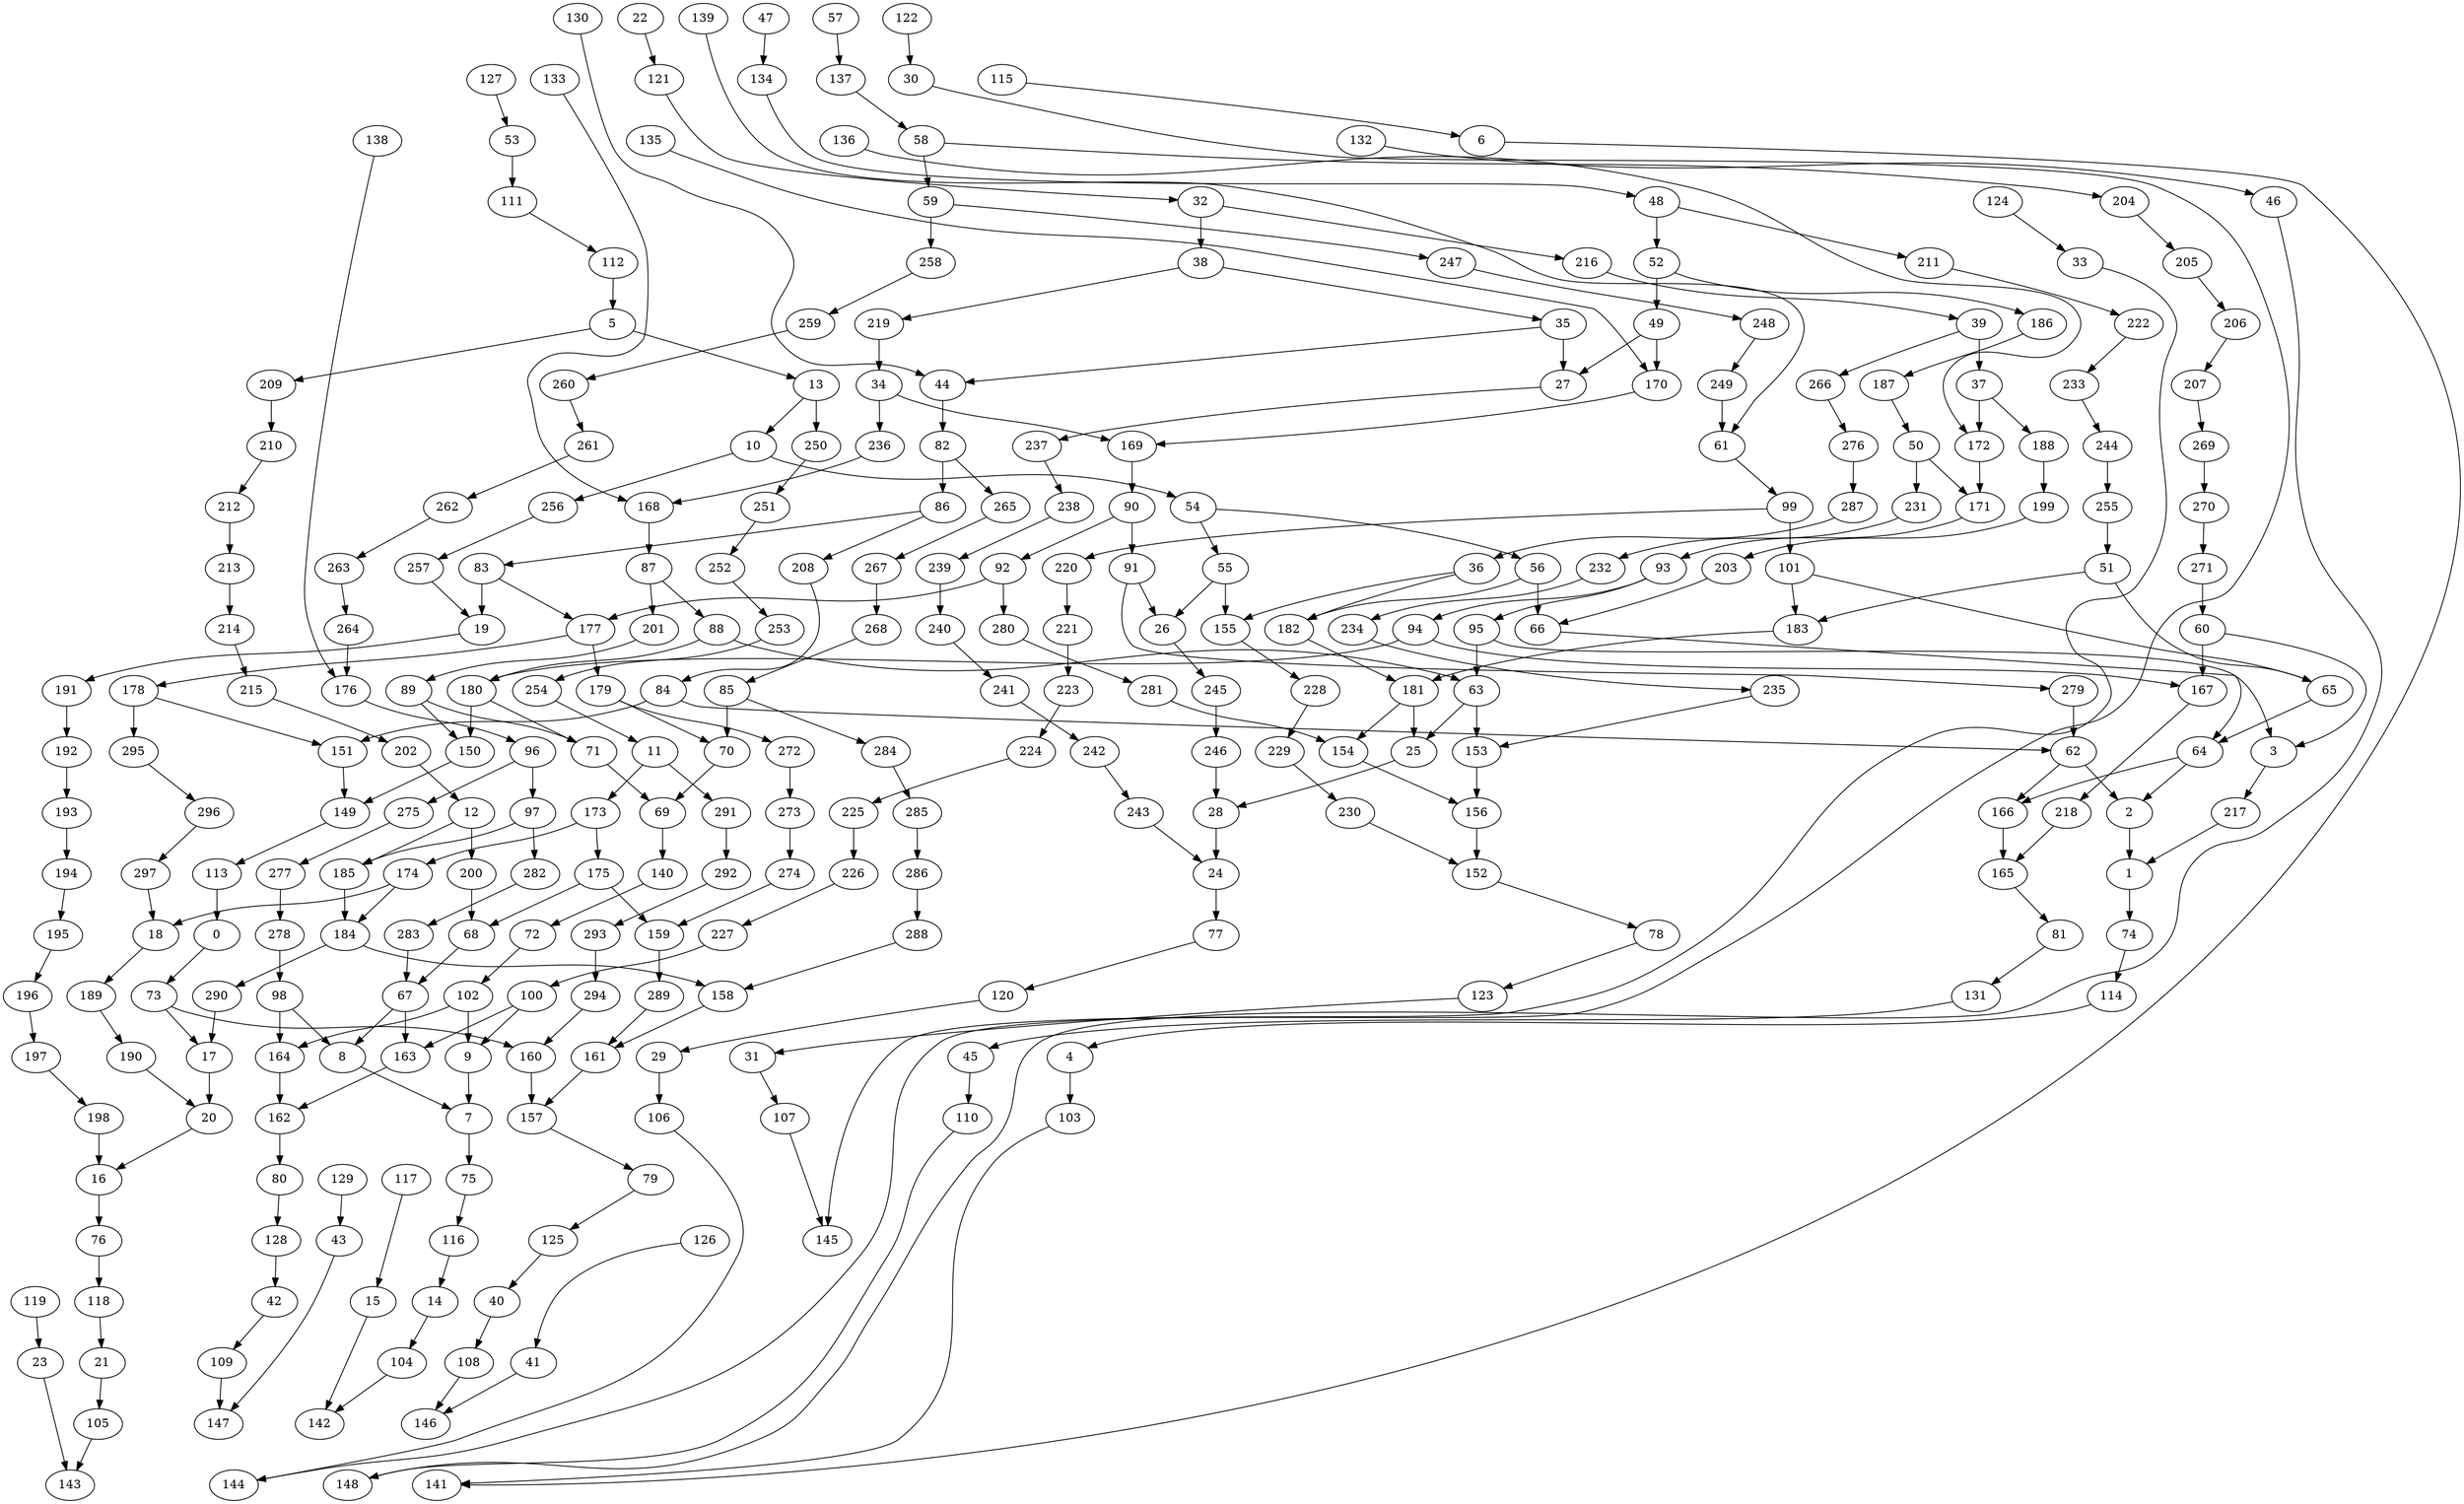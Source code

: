 digraph g {
0;
1;
2;
3;
4;
5;
6;
7;
8;
9;
10;
11;
12;
13;
14;
15;
16;
17;
18;
19;
20;
21;
22;
23;
24;
25;
26;
27;
28;
29;
30;
31;
32;
33;
34;
35;
36;
37;
38;
39;
40;
41;
42;
43;
44;
45;
46;
47;
48;
49;
50;
51;
52;
53;
54;
55;
56;
57;
58;
59;
60;
61;
62;
63;
64;
65;
66;
67;
68;
69;
70;
71;
72;
73;
74;
75;
76;
77;
78;
79;
80;
81;
82;
83;
84;
85;
86;
87;
88;
89;
90;
91;
92;
93;
94;
95;
96;
97;
98;
99;
100;
101;
102;
103;
104;
105;
106;
107;
108;
109;
110;
111;
112;
113;
114;
115;
116;
117;
118;
119;
120;
121;
122;
123;
124;
125;
126;
127;
128;
129;
130;
131;
132;
133;
134;
135;
136;
137;
138;
139;
140;
141;
142;
143;
144;
145;
146;
147;
148;
149;
150;
151;
152;
153;
154;
155;
156;
157;
158;
159;
160;
161;
162;
163;
164;
165;
166;
167;
168;
169;
170;
171;
172;
173;
174;
175;
176;
177;
178;
179;
180;
181;
182;
183;
184;
185;
186;
187;
188;
189;
190;
191;
192;
193;
194;
195;
196;
197;
198;
199;
200;
201;
202;
203;
204;
205;
206;
207;
208;
209;
210;
211;
212;
213;
214;
215;
216;
217;
218;
219;
220;
221;
222;
223;
224;
225;
226;
227;
228;
229;
230;
231;
232;
233;
234;
235;
236;
237;
238;
239;
240;
241;
242;
243;
244;
245;
246;
247;
248;
249;
250;
251;
252;
253;
254;
255;
256;
257;
258;
259;
260;
261;
262;
263;
264;
265;
266;
267;
268;
269;
270;
271;
272;
273;
274;
275;
276;
277;
278;
279;
280;
281;
282;
283;
284;
285;
286;
287;
288;
289;
290;
291;
292;
293;
294;
295;
296;
297;
0 -> 73 [weight=0];
1 -> 74 [weight=1];
2 -> 1 [weight=5];
3 -> 217 [weight=0];
4 -> 103 [weight=0];
5 -> 13 [weight=0];
5 -> 209 [weight=0];
6 -> 141 [weight=0];
7 -> 75 [weight=5];
8 -> 7 [weight=0];
9 -> 7 [weight=0];
10 -> 54 [weight=1];
10 -> 256 [weight=0];
11 -> 173 [weight=0];
11 -> 291 [weight=0];
12 -> 185 [weight=0];
12 -> 200 [weight=5];
13 -> 250 [weight=6];
13 -> 10 [weight=0];
14 -> 104 [weight=0];
15 -> 142 [weight=0];
16 -> 76 [weight=2];
17 -> 20 [weight=1];
18 -> 189 [weight=0];
19 -> 191 [weight=0];
20 -> 16 [weight=0];
21 -> 105 [weight=0];
22 -> 121 [weight=0];
23 -> 143 [weight=0];
24 -> 77 [weight=1];
25 -> 28 [weight=0];
26 -> 245 [weight=1];
27 -> 237 [weight=0];
28 -> 24 [weight=1];
29 -> 106 [weight=2];
30 -> 144 [weight=0];
31 -> 107 [weight=0];
32 -> 216 [weight=0];
32 -> 38 [weight=1];
33 -> 145 [weight=0];
34 -> 236 [weight=0];
34 -> 169 [weight=0];
35 -> 27 [weight=3];
35 -> 44 [weight=0];
36 -> 182 [weight=0];
36 -> 155 [weight=1];
37 -> 172 [weight=1];
37 -> 188 [weight=0];
38 -> 35 [weight=0];
38 -> 219 [weight=0];
39 -> 37 [weight=3];
39 -> 266 [weight=2];
40 -> 108 [weight=0];
41 -> 146 [weight=0];
42 -> 109 [weight=0];
43 -> 147 [weight=0];
44 -> 82 [weight=3];
45 -> 110 [weight=0];
46 -> 148 [weight=0];
47 -> 134 [weight=0];
48 -> 211 [weight=0];
48 -> 52 [weight=1];
49 -> 170 [weight=3];
49 -> 27 [weight=1];
50 -> 231 [weight=1];
50 -> 171 [weight=0];
51 -> 183 [weight=0];
51 -> 65 [weight=0];
52 -> 49 [weight=1];
52 -> 186 [weight=0];
53 -> 111 [weight=3];
54 -> 56 [weight=0];
54 -> 55 [weight=0];
55 -> 155 [weight=1];
55 -> 26 [weight=0];
56 -> 66 [weight=5];
56 -> 182 [weight=0];
57 -> 137 [weight=0];
58 -> 204 [weight=0];
58 -> 59 [weight=0];
59 -> 247 [weight=0];
59 -> 258 [weight=1];
60 -> 3 [weight=0];
60 -> 167 [weight=2];
61 -> 99 [weight=0];
62 -> 2 [weight=1];
62 -> 166 [weight=0];
63 -> 153 [weight=1];
63 -> 25 [weight=1];
64 -> 166 [weight=1];
64 -> 2 [weight=0];
65 -> 64 [weight=1];
66 -> 64 [weight=0];
67 -> 8 [weight=0];
67 -> 163 [weight=2];
68 -> 67 [weight=1];
69 -> 140 [weight=2];
70 -> 69 [weight=0];
71 -> 69 [weight=0];
72 -> 102 [weight=0];
73 -> 17 [weight=0];
73 -> 160 [weight=1];
74 -> 114 [weight=0];
75 -> 116 [weight=0];
76 -> 118 [weight=1];
77 -> 120 [weight=0];
78 -> 123 [weight=0];
79 -> 125 [weight=0];
80 -> 128 [weight=0];
81 -> 131 [weight=0];
82 -> 86 [weight=6];
82 -> 265 [weight=0];
83 -> 177 [weight=0];
83 -> 19 [weight=2];
84 -> 151 [weight=1];
84 -> 62 [weight=0];
85 -> 284 [weight=1];
85 -> 70 [weight=3];
86 -> 208 [weight=0];
86 -> 83 [weight=0];
87 -> 88 [weight=0];
87 -> 201 [weight=0];
88 -> 63 [weight=1];
88 -> 180 [weight=0];
89 -> 150 [weight=0];
89 -> 71 [weight=0];
90 -> 92 [weight=0];
90 -> 91 [weight=2];
91 -> 26 [weight=0];
91 -> 279 [weight=0];
92 -> 177 [weight=2];
92 -> 280 [weight=0];
93 -> 95 [weight=0];
93 -> 94 [weight=1];
94 -> 167 [weight=1];
94 -> 180 [weight=1];
95 -> 3 [weight=0];
95 -> 63 [weight=3];
96 -> 97 [weight=2];
96 -> 275 [weight=0];
97 -> 185 [weight=0];
97 -> 282 [weight=0];
98 -> 8 [weight=0];
98 -> 164 [weight=2];
99 -> 101 [weight=4];
99 -> 220 [weight=0];
100 -> 9 [weight=0];
100 -> 163 [weight=0];
101 -> 65 [weight=0];
101 -> 183 [weight=0];
102 -> 9 [weight=0];
102 -> 164 [weight=0];
103 -> 141 [weight=0];
104 -> 142 [weight=0];
105 -> 143 [weight=0];
106 -> 144 [weight=0];
107 -> 145 [weight=0];
108 -> 146 [weight=0];
109 -> 147 [weight=0];
110 -> 148 [weight=0];
111 -> 112 [weight=0];
112 -> 5 [weight=0];
113 -> 0 [weight=3];
114 -> 4 [weight=0];
115 -> 6 [weight=0];
116 -> 14 [weight=0];
117 -> 15 [weight=0];
118 -> 21 [weight=0];
119 -> 23 [weight=0];
120 -> 29 [weight=0];
121 -> 32 [weight=0];
122 -> 30 [weight=0];
123 -> 31 [weight=0];
124 -> 33 [weight=0];
125 -> 40 [weight=0];
126 -> 41 [weight=0];
127 -> 53 [weight=0];
128 -> 42 [weight=0];
129 -> 43 [weight=0];
130 -> 44 [weight=0];
131 -> 45 [weight=0];
132 -> 46 [weight=0];
133 -> 168 [weight=0];
134 -> 48 [weight=0];
135 -> 170 [weight=0];
136 -> 172 [weight=0];
137 -> 58 [weight=0];
138 -> 176 [weight=0];
139 -> 61 [weight=0];
140 -> 72 [weight=0];
149 -> 113 [weight=0];
150 -> 149 [weight=2];
151 -> 149 [weight=0];
152 -> 78 [weight=0];
153 -> 156 [weight=3];
154 -> 156 [weight=1];
155 -> 228 [weight=0];
156 -> 152 [weight=4];
157 -> 79 [weight=0];
158 -> 161 [weight=0];
159 -> 289 [weight=0];
160 -> 157 [weight=1];
161 -> 157 [weight=0];
162 -> 80 [weight=4];
163 -> 162 [weight=2];
164 -> 162 [weight=2];
165 -> 81 [weight=0];
166 -> 165 [weight=6];
167 -> 218 [weight=0];
168 -> 87 [weight=2];
169 -> 90 [weight=4];
170 -> 169 [weight=0];
171 -> 93 [weight=0];
172 -> 171 [weight=0];
173 -> 175 [weight=0];
173 -> 174 [weight=4];
174 -> 184 [weight=0];
174 -> 18 [weight=1];
175 -> 68 [weight=0];
175 -> 159 [weight=0];
176 -> 96 [weight=1];
177 -> 179 [weight=2];
177 -> 178 [weight=0];
178 -> 295 [weight=2];
178 -> 151 [weight=0];
179 -> 70 [weight=0];
179 -> 272 [weight=1];
180 -> 150 [weight=2];
180 -> 71 [weight=0];
181 -> 25 [weight=2];
181 -> 154 [weight=0];
182 -> 181 [weight=0];
183 -> 181 [weight=0];
184 -> 158 [weight=6];
184 -> 290 [weight=0];
185 -> 184 [weight=2];
186 -> 187 [weight=0];
187 -> 50 [weight=0];
188 -> 199 [weight=0];
189 -> 190 [weight=0];
190 -> 20 [weight=0];
191 -> 192 [weight=1];
192 -> 193 [weight=1];
193 -> 194 [weight=0];
194 -> 195 [weight=0];
195 -> 196 [weight=0];
196 -> 197 [weight=0];
197 -> 198 [weight=0];
198 -> 16 [weight=6];
199 -> 203 [weight=0];
200 -> 68 [weight=1];
201 -> 89 [weight=0];
202 -> 12 [weight=0];
203 -> 66 [weight=0];
204 -> 205 [weight=0];
205 -> 206 [weight=0];
206 -> 207 [weight=0];
207 -> 269 [weight=0];
208 -> 84 [weight=0];
209 -> 210 [weight=0];
210 -> 212 [weight=0];
211 -> 222 [weight=0];
212 -> 213 [weight=1];
213 -> 214 [weight=1];
214 -> 215 [weight=0];
215 -> 202 [weight=0];
216 -> 39 [weight=0];
217 -> 1 [weight=0];
218 -> 165 [weight=0];
219 -> 34 [weight=1];
220 -> 221 [weight=0];
221 -> 223 [weight=0];
222 -> 233 [weight=0];
223 -> 224 [weight=1];
224 -> 225 [weight=0];
225 -> 226 [weight=2];
226 -> 227 [weight=0];
227 -> 100 [weight=1];
228 -> 229 [weight=0];
229 -> 230 [weight=0];
230 -> 152 [weight=0];
231 -> 232 [weight=0];
232 -> 234 [weight=1];
233 -> 244 [weight=0];
234 -> 235 [weight=0];
235 -> 153 [weight=0];
236 -> 168 [weight=0];
237 -> 238 [weight=0];
238 -> 239 [weight=0];
239 -> 240 [weight=0];
240 -> 241 [weight=0];
241 -> 242 [weight=1];
242 -> 243 [weight=0];
243 -> 24 [weight=0];
244 -> 255 [weight=4];
245 -> 246 [weight=3];
246 -> 28 [weight=2];
247 -> 248 [weight=0];
248 -> 249 [weight=0];
249 -> 61 [weight=1];
250 -> 251 [weight=0];
251 -> 252 [weight=0];
252 -> 253 [weight=0];
253 -> 254 [weight=1];
254 -> 11 [weight=1];
255 -> 51 [weight=3];
256 -> 257 [weight=0];
257 -> 19 [weight=1];
258 -> 259 [weight=0];
259 -> 260 [weight=0];
260 -> 261 [weight=0];
261 -> 262 [weight=0];
262 -> 263 [weight=0];
263 -> 264 [weight=0];
264 -> 176 [weight=0];
265 -> 267 [weight=0];
266 -> 276 [weight=0];
267 -> 268 [weight=5];
268 -> 85 [weight=0];
269 -> 270 [weight=0];
270 -> 271 [weight=0];
271 -> 60 [weight=9];
272 -> 273 [weight=1];
273 -> 274 [weight=1];
274 -> 159 [weight=0];
275 -> 277 [weight=1];
276 -> 287 [weight=0];
277 -> 278 [weight=0];
278 -> 98 [weight=4];
279 -> 62 [weight=4];
280 -> 281 [weight=0];
281 -> 154 [weight=2];
282 -> 283 [weight=0];
283 -> 67 [weight=3];
284 -> 285 [weight=1];
285 -> 286 [weight=0];
286 -> 288 [weight=5];
287 -> 36 [weight=2];
288 -> 158 [weight=1];
289 -> 161 [weight=0];
290 -> 17 [weight=0];
291 -> 292 [weight=1];
292 -> 293 [weight=0];
293 -> 294 [weight=2];
294 -> 160 [weight=0];
295 -> 296 [weight=0];
296 -> 297 [weight=0];
297 -> 18 [weight=0];
}
